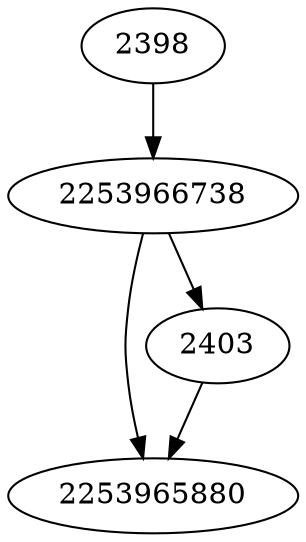 strict digraph  {
2253965880;
2253966738;
2403;
2398;
2253966738 -> 2253965880;
2253966738 -> 2403;
2403 -> 2253965880;
2398 -> 2253966738;
}
